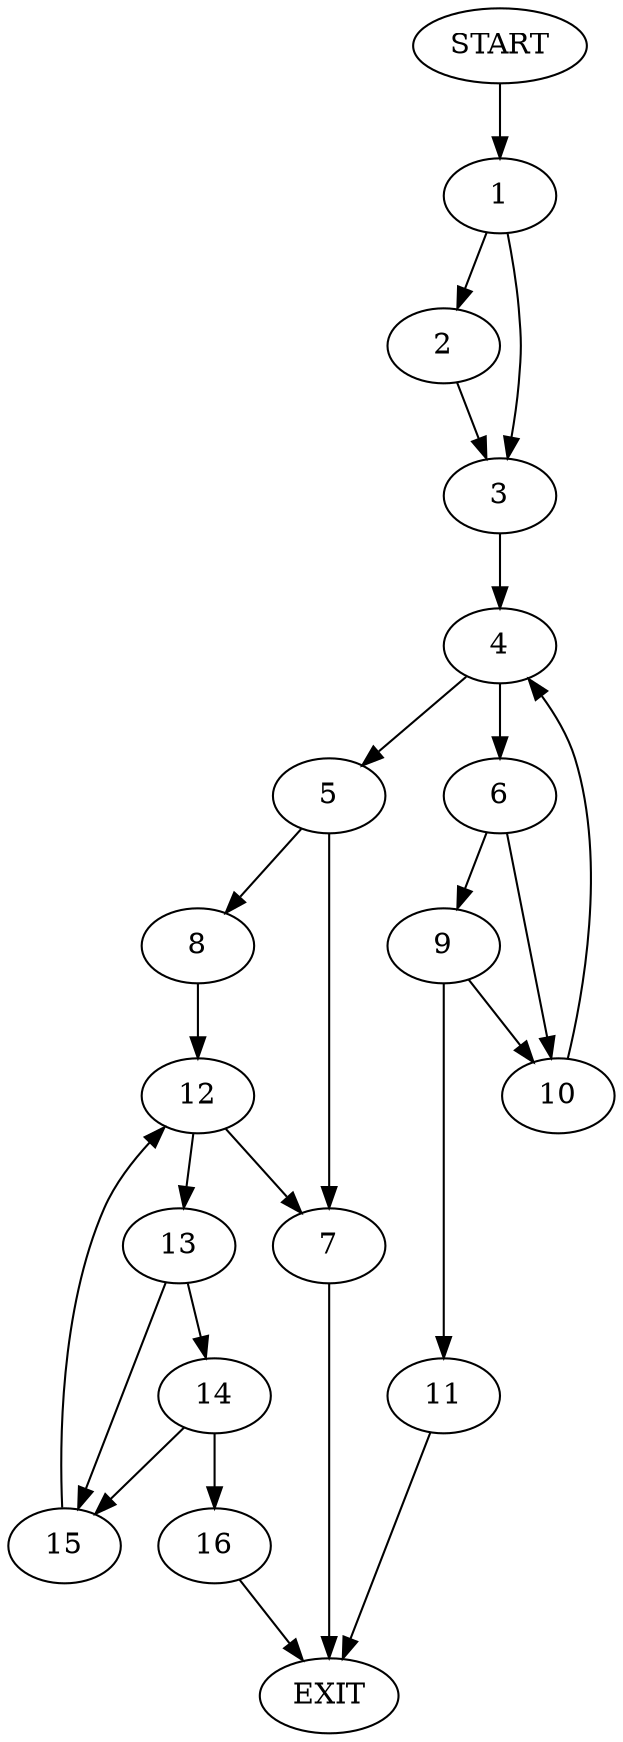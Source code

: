 digraph {
0 [label="START"]
17 [label="EXIT"]
0 -> 1
1 -> 2
1 -> 3
3 -> 4
2 -> 3
4 -> 5
4 -> 6
5 -> 7
5 -> 8
6 -> 9
6 -> 10
10 -> 4
9 -> 11
9 -> 10
11 -> 17
7 -> 17
8 -> 12
12 -> 7
12 -> 13
13 -> 14
13 -> 15
14 -> 15
14 -> 16
15 -> 12
16 -> 17
}
